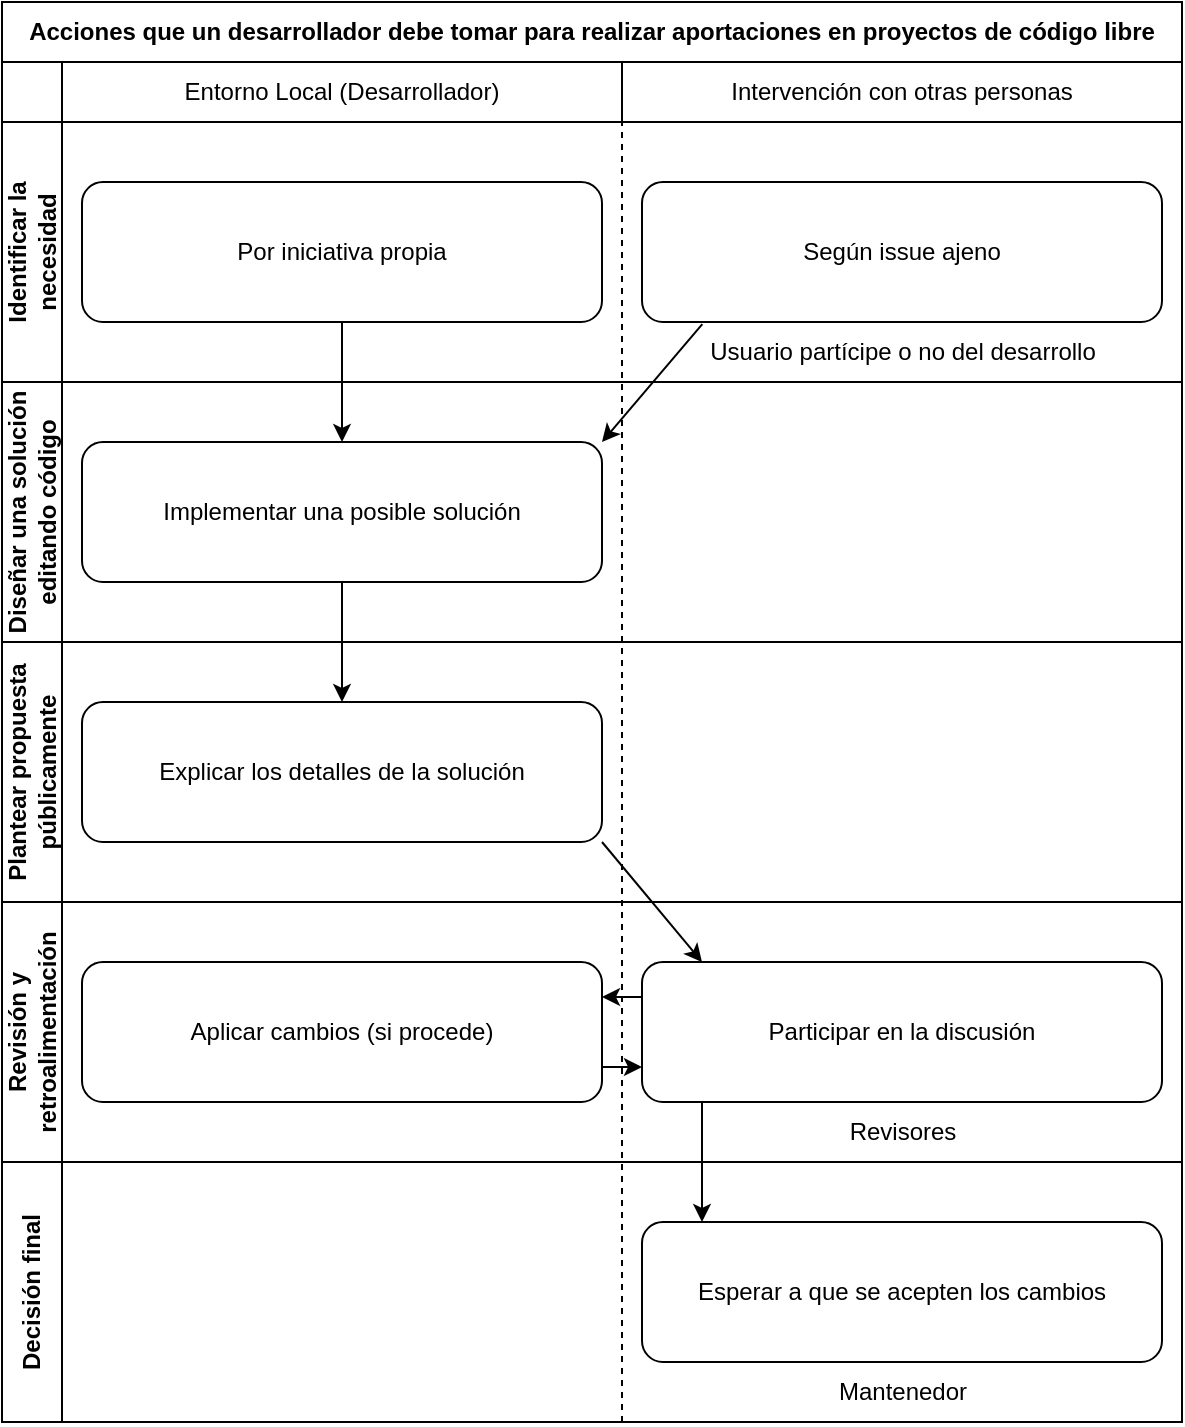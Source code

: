 <mxfile version="24.6.4" type="device">
  <diagram name="Page-1" id="74e2e168-ea6b-b213-b513-2b3c1d86103e">
    <mxGraphModel dx="1167" dy="699" grid="1" gridSize="10" guides="1" tooltips="1" connect="1" arrows="1" fold="1" page="1" pageScale="1" pageWidth="1100" pageHeight="850" background="none" math="0" shadow="0">
      <root>
        <mxCell id="0" />
        <mxCell id="1" parent="0" />
        <mxCell id="kwk4JzpulyuI7qz8L0fK-5" value="Acciones que un desarrollador debe tomar para realizar aportaciones en proyectos de código libre" style="swimlane;whiteSpace=wrap;html=1;startSize=30;" vertex="1" parent="1">
          <mxGeometry x="130" y="120" width="590" height="710" as="geometry" />
        </mxCell>
        <mxCell id="kwk4JzpulyuI7qz8L0fK-4" value="Identificar la necesidad" style="swimlane;horizontal=0;whiteSpace=wrap;html=1;startSize=30;" vertex="1" parent="kwk4JzpulyuI7qz8L0fK-5">
          <mxGeometry y="60" width="590" height="130" as="geometry" />
        </mxCell>
        <mxCell id="kwk4JzpulyuI7qz8L0fK-10" value="Entorno Local (Desarrollador)" style="rounded=0;whiteSpace=wrap;html=1;" vertex="1" parent="kwk4JzpulyuI7qz8L0fK-4">
          <mxGeometry x="30" y="-30" width="280" height="30" as="geometry" />
        </mxCell>
        <mxCell id="kwk4JzpulyuI7qz8L0fK-18" value="Por iniciativa propia" style="rounded=1;whiteSpace=wrap;html=1;" vertex="1" parent="kwk4JzpulyuI7qz8L0fK-4">
          <mxGeometry x="40" y="30" width="260" height="70" as="geometry" />
        </mxCell>
        <mxCell id="kwk4JzpulyuI7qz8L0fK-19" value="Según issue ajeno" style="rounded=1;whiteSpace=wrap;html=1;" vertex="1" parent="kwk4JzpulyuI7qz8L0fK-4">
          <mxGeometry x="320" y="30" width="260" height="70" as="geometry" />
        </mxCell>
        <mxCell id="kwk4JzpulyuI7qz8L0fK-39" value="Usuario partícipe o no del desarrollo" style="text;html=1;align=center;verticalAlign=middle;resizable=0;points=[];autosize=1;strokeColor=none;fillColor=none;" vertex="1" parent="kwk4JzpulyuI7qz8L0fK-4">
          <mxGeometry x="340" y="100" width="220" height="30" as="geometry" />
        </mxCell>
        <mxCell id="kwk4JzpulyuI7qz8L0fK-11" value="Intervención con otras personas" style="rounded=0;whiteSpace=wrap;html=1;" vertex="1" parent="kwk4JzpulyuI7qz8L0fK-5">
          <mxGeometry x="310" y="30" width="280" height="30" as="geometry" />
        </mxCell>
        <mxCell id="kwk4JzpulyuI7qz8L0fK-14" value="Plantear propuesta&lt;div&gt;públicamente&lt;/div&gt;" style="swimlane;horizontal=0;whiteSpace=wrap;html=1;startSize=30;" vertex="1" parent="kwk4JzpulyuI7qz8L0fK-5">
          <mxGeometry y="320" width="590" height="130" as="geometry" />
        </mxCell>
        <mxCell id="kwk4JzpulyuI7qz8L0fK-22" value="Explicar los detalles de la solución" style="rounded=1;whiteSpace=wrap;html=1;" vertex="1" parent="kwk4JzpulyuI7qz8L0fK-14">
          <mxGeometry x="40" y="30" width="260" height="70" as="geometry" />
        </mxCell>
        <mxCell id="kwk4JzpulyuI7qz8L0fK-35" value="" style="endArrow=classic;html=1;rounded=0;exitX=1;exitY=1;exitDx=0;exitDy=0;entryX=0.5;entryY=0;entryDx=0;entryDy=0;" edge="1" parent="kwk4JzpulyuI7qz8L0fK-14" source="kwk4JzpulyuI7qz8L0fK-22">
          <mxGeometry width="50" height="50" relative="1" as="geometry">
            <mxPoint x="350" y="100" as="sourcePoint" />
            <mxPoint x="350" y="160" as="targetPoint" />
          </mxGeometry>
        </mxCell>
        <mxCell id="kwk4JzpulyuI7qz8L0fK-15" value="Revisión y retroalimentación" style="swimlane;horizontal=0;whiteSpace=wrap;html=1;startSize=30;" vertex="1" parent="kwk4JzpulyuI7qz8L0fK-5">
          <mxGeometry y="450" width="590" height="130" as="geometry" />
        </mxCell>
        <mxCell id="kwk4JzpulyuI7qz8L0fK-23" value="Aplicar cambios (si procede)" style="rounded=1;whiteSpace=wrap;html=1;" vertex="1" parent="kwk4JzpulyuI7qz8L0fK-15">
          <mxGeometry x="40" y="30" width="260" height="70" as="geometry" />
        </mxCell>
        <mxCell id="kwk4JzpulyuI7qz8L0fK-24" value="Participar en la discusión" style="rounded=1;whiteSpace=wrap;html=1;" vertex="1" parent="kwk4JzpulyuI7qz8L0fK-15">
          <mxGeometry x="320" y="30" width="260" height="70" as="geometry" />
        </mxCell>
        <mxCell id="kwk4JzpulyuI7qz8L0fK-36" value="" style="endArrow=classic;html=1;rounded=0;exitX=0;exitY=0.25;exitDx=0;exitDy=0;entryX=1;entryY=0.25;entryDx=0;entryDy=0;" edge="1" parent="kwk4JzpulyuI7qz8L0fK-15" source="kwk4JzpulyuI7qz8L0fK-24" target="kwk4JzpulyuI7qz8L0fK-23">
          <mxGeometry width="50" height="50" relative="1" as="geometry">
            <mxPoint x="390" y="100" as="sourcePoint" />
            <mxPoint x="440" y="50" as="targetPoint" />
          </mxGeometry>
        </mxCell>
        <mxCell id="kwk4JzpulyuI7qz8L0fK-37" value="" style="endArrow=classic;html=1;rounded=0;exitX=1;exitY=0.75;exitDx=0;exitDy=0;entryX=0;entryY=0.75;entryDx=0;entryDy=0;" edge="1" parent="kwk4JzpulyuI7qz8L0fK-15" source="kwk4JzpulyuI7qz8L0fK-23" target="kwk4JzpulyuI7qz8L0fK-24">
          <mxGeometry width="50" height="50" relative="1" as="geometry">
            <mxPoint x="390" y="100" as="sourcePoint" />
            <mxPoint x="440" y="50" as="targetPoint" />
          </mxGeometry>
        </mxCell>
        <mxCell id="kwk4JzpulyuI7qz8L0fK-38" value="" style="endArrow=classic;html=1;rounded=0;exitX=0.5;exitY=1;exitDx=0;exitDy=0;entryX=0.5;entryY=0;entryDx=0;entryDy=0;" edge="1" parent="kwk4JzpulyuI7qz8L0fK-15">
          <mxGeometry width="50" height="50" relative="1" as="geometry">
            <mxPoint x="350" y="100" as="sourcePoint" />
            <mxPoint x="350" y="160" as="targetPoint" />
          </mxGeometry>
        </mxCell>
        <mxCell id="kwk4JzpulyuI7qz8L0fK-40" value="Revisores" style="text;html=1;align=center;verticalAlign=middle;resizable=0;points=[];autosize=1;strokeColor=none;fillColor=none;" vertex="1" parent="kwk4JzpulyuI7qz8L0fK-15">
          <mxGeometry x="410" y="100" width="80" height="30" as="geometry" />
        </mxCell>
        <mxCell id="kwk4JzpulyuI7qz8L0fK-17" value="Decisión final" style="swimlane;horizontal=0;whiteSpace=wrap;html=1;startSize=30;" vertex="1" parent="kwk4JzpulyuI7qz8L0fK-5">
          <mxGeometry y="580" width="590" height="130" as="geometry" />
        </mxCell>
        <mxCell id="kwk4JzpulyuI7qz8L0fK-26" value="Esperar a que se acepten los cambios" style="rounded=1;whiteSpace=wrap;html=1;" vertex="1" parent="kwk4JzpulyuI7qz8L0fK-17">
          <mxGeometry x="320" y="30" width="260" height="70" as="geometry" />
        </mxCell>
        <mxCell id="kwk4JzpulyuI7qz8L0fK-41" value="Mantenedor" style="text;html=1;align=center;verticalAlign=middle;resizable=0;points=[];autosize=1;strokeColor=none;fillColor=none;" vertex="1" parent="kwk4JzpulyuI7qz8L0fK-17">
          <mxGeometry x="405" y="100" width="90" height="30" as="geometry" />
        </mxCell>
        <mxCell id="kwk4JzpulyuI7qz8L0fK-6" value="Diseñar una solución editando&amp;nbsp;&lt;span style=&quot;color: rgba(0, 0, 0, 0); font-family: monospace; font-size: 0px; font-weight: 400; text-align: start; text-wrap: nowrap;&quot;&gt;%3CmxGraphModel%3E%3Croot%3E%3CmxCell%20id%3D%220%22%2F%3E%3CmxCell%20id%3D%221%22%20parent%3D%220%22%2F%3E%3CmxCell%20id%3D%222%22%20value%3D%22%22%20style%3D%22rounded%3D0%3BwhiteSpace%3Dwrap%3Bhtml%3D1%3B%22%20vertex%3D%221%22%20parent%3D%221%22%3E%3CmxGeometry%20x%3D%22140%22%20y%3D%22150%22%20width%3D%22300%22%20height%3D%2230%22%20as%3D%22geometry%22%2F%3E%3C%2FmxCell%3E%3C%2Froot%3E%3C%2FmxGraphModel%3E&lt;/span&gt;código" style="swimlane;horizontal=0;whiteSpace=wrap;html=1;startSize=30;" vertex="1" parent="kwk4JzpulyuI7qz8L0fK-5">
          <mxGeometry y="190" width="590" height="130" as="geometry" />
        </mxCell>
        <mxCell id="kwk4JzpulyuI7qz8L0fK-20" value="Implementar una posible solución" style="rounded=1;whiteSpace=wrap;html=1;" vertex="1" parent="kwk4JzpulyuI7qz8L0fK-6">
          <mxGeometry x="40" y="30" width="260" height="70" as="geometry" />
        </mxCell>
        <mxCell id="kwk4JzpulyuI7qz8L0fK-31" value="" style="endArrow=classic;html=1;rounded=0;exitX=0.5;exitY=1;exitDx=0;exitDy=0;entryX=0.5;entryY=0;entryDx=0;entryDy=0;" edge="1" parent="kwk4JzpulyuI7qz8L0fK-5" source="kwk4JzpulyuI7qz8L0fK-18" target="kwk4JzpulyuI7qz8L0fK-20">
          <mxGeometry width="50" height="50" relative="1" as="geometry">
            <mxPoint x="240" y="410" as="sourcePoint" />
            <mxPoint x="290" y="360" as="targetPoint" />
          </mxGeometry>
        </mxCell>
        <mxCell id="kwk4JzpulyuI7qz8L0fK-33" value="" style="endArrow=classic;html=1;rounded=0;exitX=0.116;exitY=1.015;exitDx=0;exitDy=0;entryX=1;entryY=0;entryDx=0;entryDy=0;exitPerimeter=0;" edge="1" parent="kwk4JzpulyuI7qz8L0fK-5" source="kwk4JzpulyuI7qz8L0fK-19" target="kwk4JzpulyuI7qz8L0fK-20">
          <mxGeometry width="50" height="50" relative="1" as="geometry">
            <mxPoint x="180" y="170" as="sourcePoint" />
            <mxPoint x="180" y="230" as="targetPoint" />
          </mxGeometry>
        </mxCell>
        <mxCell id="kwk4JzpulyuI7qz8L0fK-34" value="" style="endArrow=classic;html=1;rounded=0;exitX=0.5;exitY=1;exitDx=0;exitDy=0;entryX=0.5;entryY=0;entryDx=0;entryDy=0;" edge="1" parent="kwk4JzpulyuI7qz8L0fK-5" source="kwk4JzpulyuI7qz8L0fK-20" target="kwk4JzpulyuI7qz8L0fK-22">
          <mxGeometry width="50" height="50" relative="1" as="geometry">
            <mxPoint x="240" y="410" as="sourcePoint" />
            <mxPoint x="290" y="360" as="targetPoint" />
          </mxGeometry>
        </mxCell>
        <mxCell id="kwk4JzpulyuI7qz8L0fK-13" value="" style="endArrow=none;dashed=1;html=1;rounded=0;entryX=1;entryY=1;entryDx=0;entryDy=0;" edge="1" parent="1" target="kwk4JzpulyuI7qz8L0fK-10">
          <mxGeometry width="50" height="50" relative="1" as="geometry">
            <mxPoint x="440" y="830" as="sourcePoint" />
            <mxPoint x="440" y="180" as="targetPoint" />
          </mxGeometry>
        </mxCell>
      </root>
    </mxGraphModel>
  </diagram>
</mxfile>
